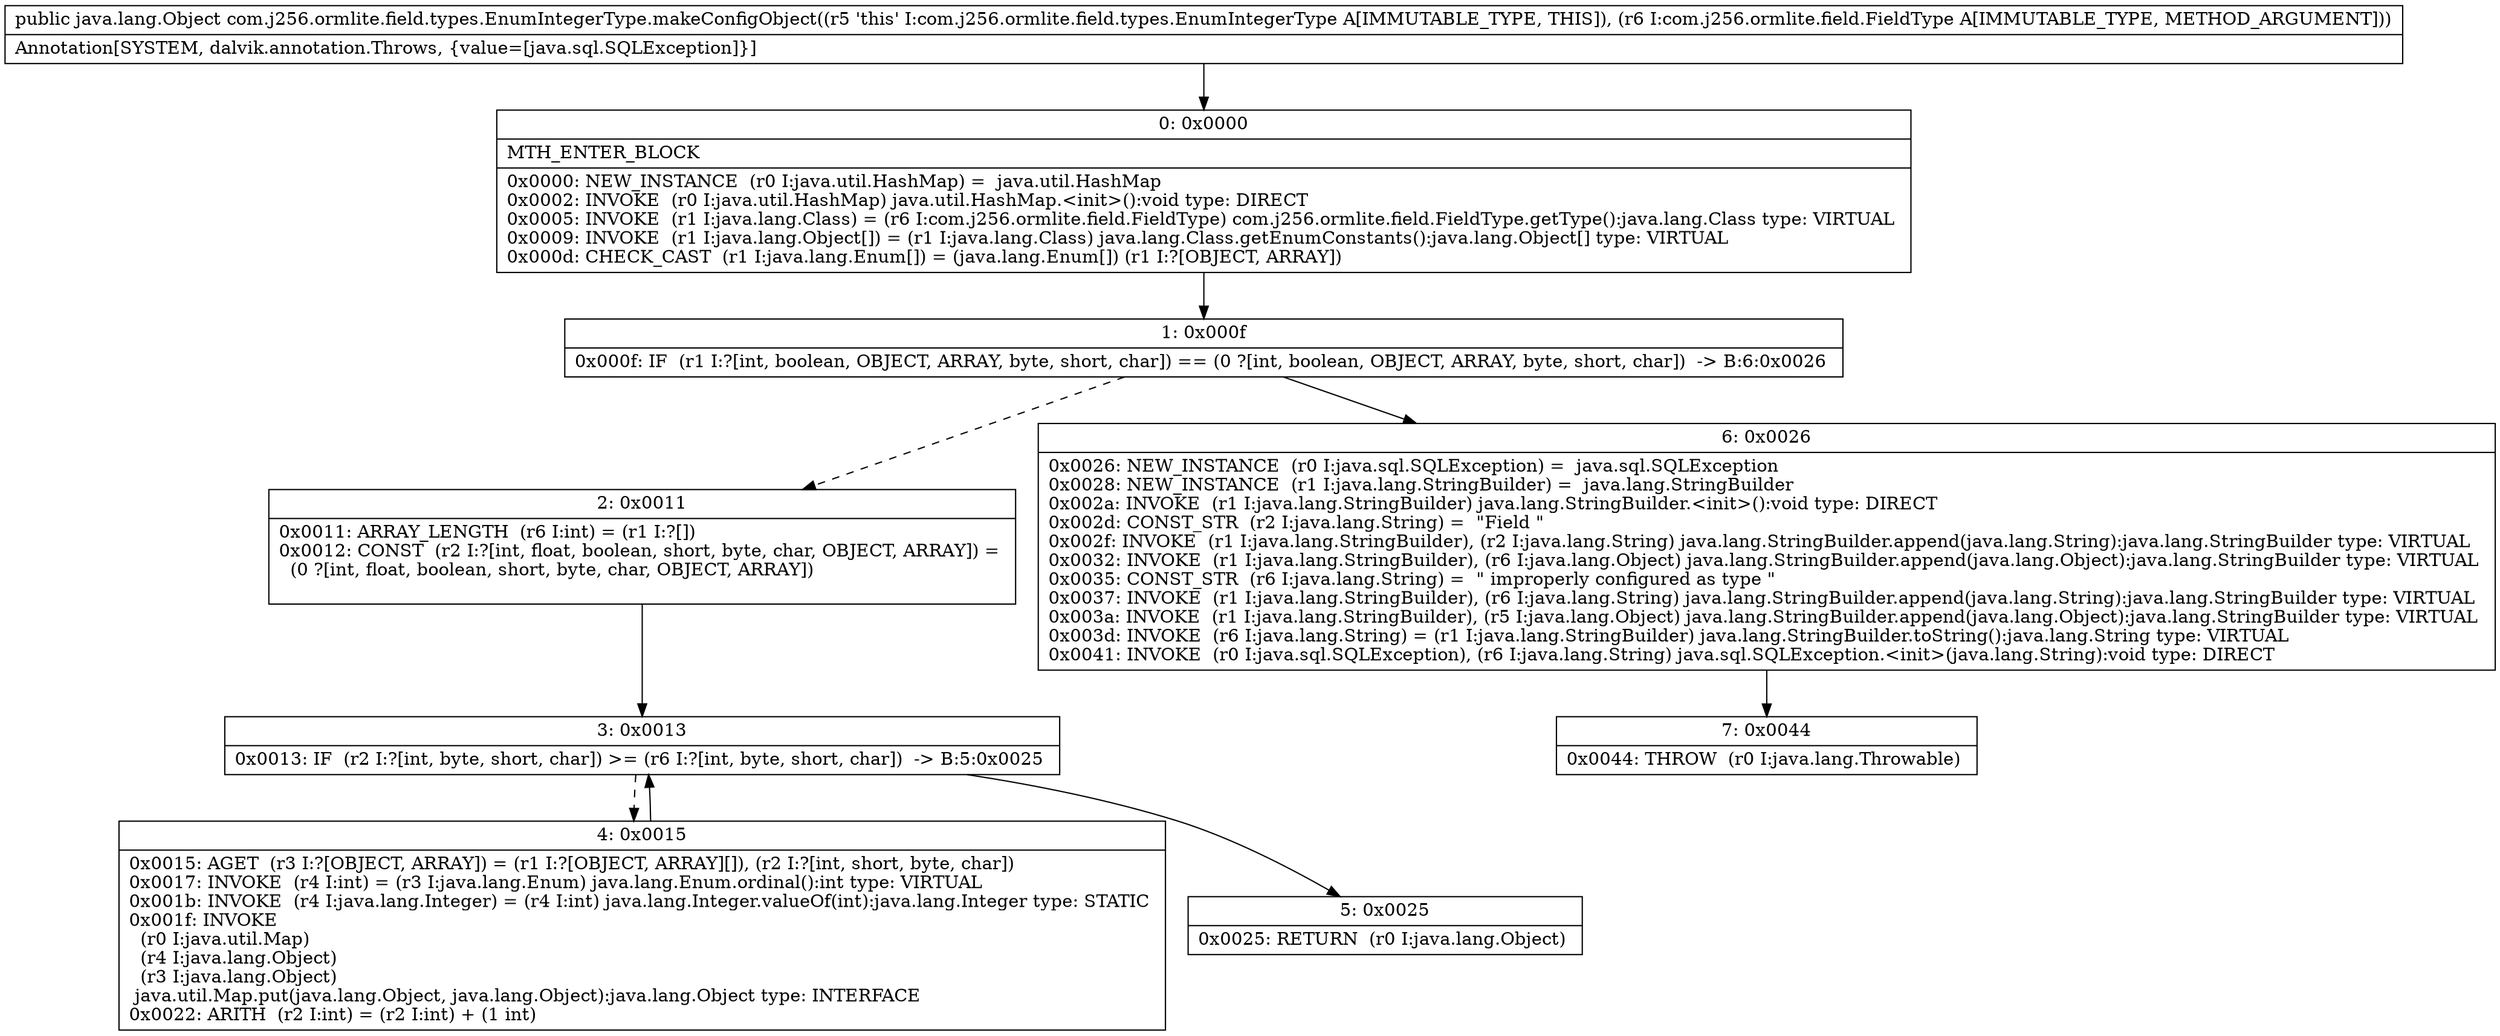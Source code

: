 digraph "CFG forcom.j256.ormlite.field.types.EnumIntegerType.makeConfigObject(Lcom\/j256\/ormlite\/field\/FieldType;)Ljava\/lang\/Object;" {
Node_0 [shape=record,label="{0\:\ 0x0000|MTH_ENTER_BLOCK\l|0x0000: NEW_INSTANCE  (r0 I:java.util.HashMap) =  java.util.HashMap \l0x0002: INVOKE  (r0 I:java.util.HashMap) java.util.HashMap.\<init\>():void type: DIRECT \l0x0005: INVOKE  (r1 I:java.lang.Class) = (r6 I:com.j256.ormlite.field.FieldType) com.j256.ormlite.field.FieldType.getType():java.lang.Class type: VIRTUAL \l0x0009: INVOKE  (r1 I:java.lang.Object[]) = (r1 I:java.lang.Class) java.lang.Class.getEnumConstants():java.lang.Object[] type: VIRTUAL \l0x000d: CHECK_CAST  (r1 I:java.lang.Enum[]) = (java.lang.Enum[]) (r1 I:?[OBJECT, ARRAY]) \l}"];
Node_1 [shape=record,label="{1\:\ 0x000f|0x000f: IF  (r1 I:?[int, boolean, OBJECT, ARRAY, byte, short, char]) == (0 ?[int, boolean, OBJECT, ARRAY, byte, short, char])  \-\> B:6:0x0026 \l}"];
Node_2 [shape=record,label="{2\:\ 0x0011|0x0011: ARRAY_LENGTH  (r6 I:int) = (r1 I:?[]) \l0x0012: CONST  (r2 I:?[int, float, boolean, short, byte, char, OBJECT, ARRAY]) = \l  (0 ?[int, float, boolean, short, byte, char, OBJECT, ARRAY])\l \l}"];
Node_3 [shape=record,label="{3\:\ 0x0013|0x0013: IF  (r2 I:?[int, byte, short, char]) \>= (r6 I:?[int, byte, short, char])  \-\> B:5:0x0025 \l}"];
Node_4 [shape=record,label="{4\:\ 0x0015|0x0015: AGET  (r3 I:?[OBJECT, ARRAY]) = (r1 I:?[OBJECT, ARRAY][]), (r2 I:?[int, short, byte, char]) \l0x0017: INVOKE  (r4 I:int) = (r3 I:java.lang.Enum) java.lang.Enum.ordinal():int type: VIRTUAL \l0x001b: INVOKE  (r4 I:java.lang.Integer) = (r4 I:int) java.lang.Integer.valueOf(int):java.lang.Integer type: STATIC \l0x001f: INVOKE  \l  (r0 I:java.util.Map)\l  (r4 I:java.lang.Object)\l  (r3 I:java.lang.Object)\l java.util.Map.put(java.lang.Object, java.lang.Object):java.lang.Object type: INTERFACE \l0x0022: ARITH  (r2 I:int) = (r2 I:int) + (1 int) \l}"];
Node_5 [shape=record,label="{5\:\ 0x0025|0x0025: RETURN  (r0 I:java.lang.Object) \l}"];
Node_6 [shape=record,label="{6\:\ 0x0026|0x0026: NEW_INSTANCE  (r0 I:java.sql.SQLException) =  java.sql.SQLException \l0x0028: NEW_INSTANCE  (r1 I:java.lang.StringBuilder) =  java.lang.StringBuilder \l0x002a: INVOKE  (r1 I:java.lang.StringBuilder) java.lang.StringBuilder.\<init\>():void type: DIRECT \l0x002d: CONST_STR  (r2 I:java.lang.String) =  \"Field \" \l0x002f: INVOKE  (r1 I:java.lang.StringBuilder), (r2 I:java.lang.String) java.lang.StringBuilder.append(java.lang.String):java.lang.StringBuilder type: VIRTUAL \l0x0032: INVOKE  (r1 I:java.lang.StringBuilder), (r6 I:java.lang.Object) java.lang.StringBuilder.append(java.lang.Object):java.lang.StringBuilder type: VIRTUAL \l0x0035: CONST_STR  (r6 I:java.lang.String) =  \" improperly configured as type \" \l0x0037: INVOKE  (r1 I:java.lang.StringBuilder), (r6 I:java.lang.String) java.lang.StringBuilder.append(java.lang.String):java.lang.StringBuilder type: VIRTUAL \l0x003a: INVOKE  (r1 I:java.lang.StringBuilder), (r5 I:java.lang.Object) java.lang.StringBuilder.append(java.lang.Object):java.lang.StringBuilder type: VIRTUAL \l0x003d: INVOKE  (r6 I:java.lang.String) = (r1 I:java.lang.StringBuilder) java.lang.StringBuilder.toString():java.lang.String type: VIRTUAL \l0x0041: INVOKE  (r0 I:java.sql.SQLException), (r6 I:java.lang.String) java.sql.SQLException.\<init\>(java.lang.String):void type: DIRECT \l}"];
Node_7 [shape=record,label="{7\:\ 0x0044|0x0044: THROW  (r0 I:java.lang.Throwable) \l}"];
MethodNode[shape=record,label="{public java.lang.Object com.j256.ormlite.field.types.EnumIntegerType.makeConfigObject((r5 'this' I:com.j256.ormlite.field.types.EnumIntegerType A[IMMUTABLE_TYPE, THIS]), (r6 I:com.j256.ormlite.field.FieldType A[IMMUTABLE_TYPE, METHOD_ARGUMENT]))  | Annotation[SYSTEM, dalvik.annotation.Throws, \{value=[java.sql.SQLException]\}]\l}"];
MethodNode -> Node_0;
Node_0 -> Node_1;
Node_1 -> Node_2[style=dashed];
Node_1 -> Node_6;
Node_2 -> Node_3;
Node_3 -> Node_4[style=dashed];
Node_3 -> Node_5;
Node_4 -> Node_3;
Node_6 -> Node_7;
}

